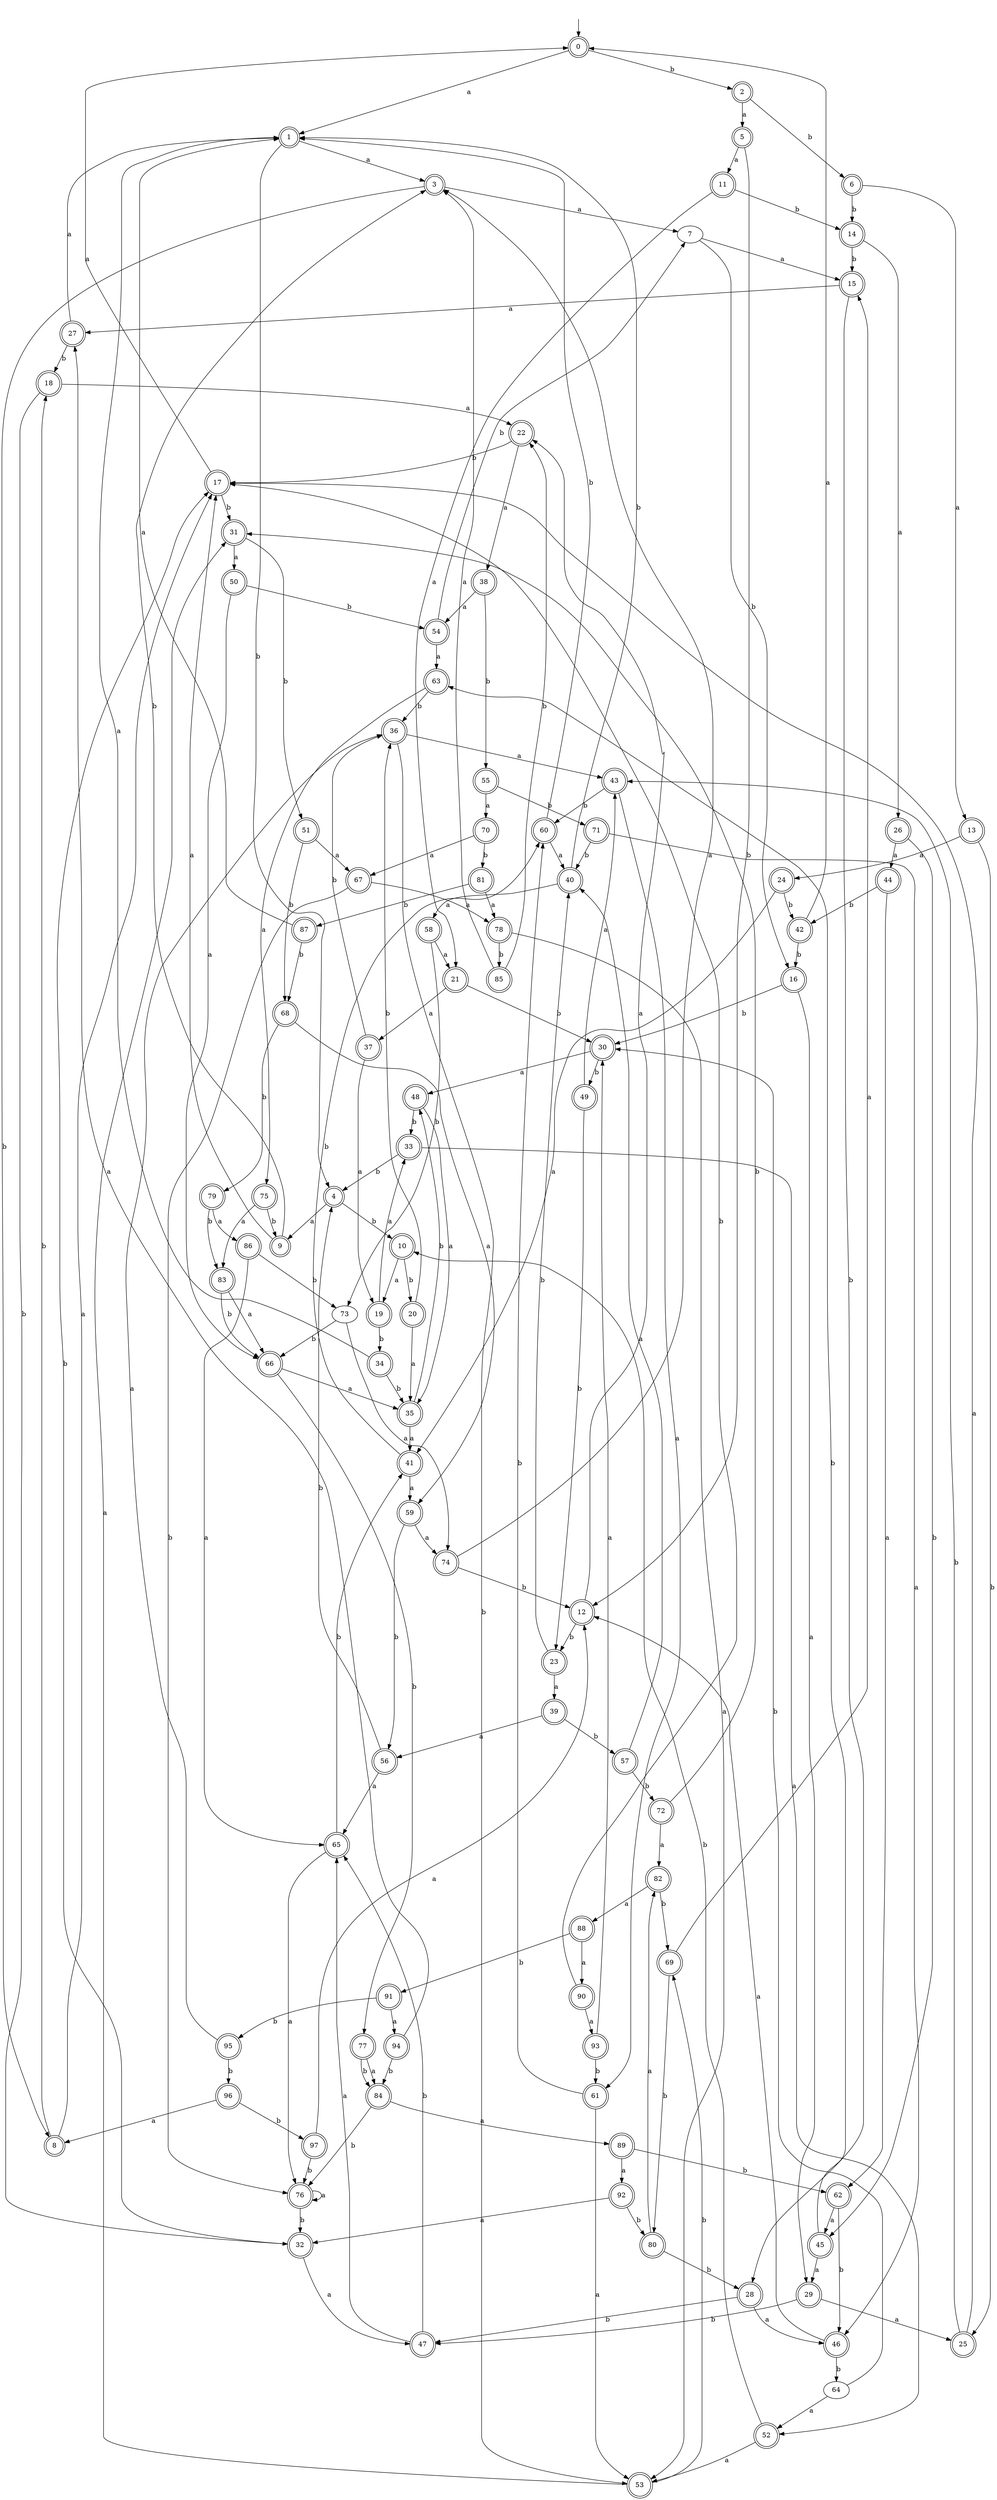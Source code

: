 digraph RandomDFA {
  __start0 [label="", shape=none];
  __start0 -> 0 [label=""];
  0 [shape=circle] [shape=doublecircle]
  0 -> 1 [label="a"]
  0 -> 2 [label="b"]
  1 [shape=doublecircle]
  1 -> 3 [label="a"]
  1 -> 4 [label="b"]
  2 [shape=doublecircle]
  2 -> 5 [label="a"]
  2 -> 6 [label="b"]
  3 [shape=doublecircle]
  3 -> 7 [label="a"]
  3 -> 8 [label="b"]
  4 [shape=doublecircle]
  4 -> 9 [label="a"]
  4 -> 10 [label="b"]
  5 [shape=doublecircle]
  5 -> 11 [label="a"]
  5 -> 12 [label="b"]
  6 [shape=doublecircle]
  6 -> 13 [label="a"]
  6 -> 14 [label="b"]
  7
  7 -> 15 [label="a"]
  7 -> 16 [label="b"]
  8 [shape=doublecircle]
  8 -> 17 [label="a"]
  8 -> 18 [label="b"]
  9 [shape=doublecircle]
  9 -> 17 [label="a"]
  9 -> 3 [label="b"]
  10 [shape=doublecircle]
  10 -> 19 [label="a"]
  10 -> 20 [label="b"]
  11 [shape=doublecircle]
  11 -> 21 [label="a"]
  11 -> 14 [label="b"]
  12 [shape=doublecircle]
  12 -> 22 [label="a"]
  12 -> 23 [label="b"]
  13 [shape=doublecircle]
  13 -> 24 [label="a"]
  13 -> 25 [label="b"]
  14 [shape=doublecircle]
  14 -> 26 [label="a"]
  14 -> 15 [label="b"]
  15 [shape=doublecircle]
  15 -> 27 [label="a"]
  15 -> 28 [label="b"]
  16 [shape=doublecircle]
  16 -> 29 [label="a"]
  16 -> 30 [label="b"]
  17 [shape=doublecircle]
  17 -> 0 [label="a"]
  17 -> 31 [label="b"]
  18 [shape=doublecircle]
  18 -> 22 [label="a"]
  18 -> 32 [label="b"]
  19 [shape=doublecircle]
  19 -> 33 [label="a"]
  19 -> 34 [label="b"]
  20 [shape=doublecircle]
  20 -> 35 [label="a"]
  20 -> 36 [label="b"]
  21 [shape=doublecircle]
  21 -> 37 [label="a"]
  21 -> 30 [label="b"]
  22 [shape=doublecircle]
  22 -> 38 [label="a"]
  22 -> 17 [label="b"]
  23 [shape=doublecircle]
  23 -> 39 [label="a"]
  23 -> 40 [label="b"]
  24 [shape=doublecircle]
  24 -> 41 [label="a"]
  24 -> 42 [label="b"]
  25 [shape=doublecircle]
  25 -> 17 [label="a"]
  25 -> 43 [label="b"]
  26 [shape=doublecircle]
  26 -> 44 [label="a"]
  26 -> 45 [label="b"]
  27 [shape=doublecircle]
  27 -> 1 [label="a"]
  27 -> 18 [label="b"]
  28 [shape=doublecircle]
  28 -> 46 [label="a"]
  28 -> 47 [label="b"]
  29 [shape=doublecircle]
  29 -> 25 [label="a"]
  29 -> 47 [label="b"]
  30 [shape=doublecircle]
  30 -> 48 [label="a"]
  30 -> 49 [label="b"]
  31 [shape=doublecircle]
  31 -> 50 [label="a"]
  31 -> 51 [label="b"]
  32 [shape=doublecircle]
  32 -> 47 [label="a"]
  32 -> 17 [label="b"]
  33 [shape=doublecircle]
  33 -> 52 [label="a"]
  33 -> 4 [label="b"]
  34 [shape=doublecircle]
  34 -> 1 [label="a"]
  34 -> 35 [label="b"]
  35 [shape=doublecircle]
  35 -> 41 [label="a"]
  35 -> 48 [label="b"]
  36 [shape=doublecircle]
  36 -> 43 [label="a"]
  36 -> 53 [label="b"]
  37 [shape=doublecircle]
  37 -> 19 [label="a"]
  37 -> 36 [label="b"]
  38 [shape=doublecircle]
  38 -> 54 [label="a"]
  38 -> 55 [label="b"]
  39 [shape=doublecircle]
  39 -> 56 [label="a"]
  39 -> 57 [label="b"]
  40 [shape=doublecircle]
  40 -> 58 [label="a"]
  40 -> 1 [label="b"]
  41 [shape=doublecircle]
  41 -> 59 [label="a"]
  41 -> 60 [label="b"]
  42 [shape=doublecircle]
  42 -> 0 [label="a"]
  42 -> 16 [label="b"]
  43 [shape=doublecircle]
  43 -> 61 [label="a"]
  43 -> 60 [label="b"]
  44 [shape=doublecircle]
  44 -> 62 [label="a"]
  44 -> 42 [label="b"]
  45 [shape=doublecircle]
  45 -> 29 [label="a"]
  45 -> 63 [label="b"]
  46 [shape=doublecircle]
  46 -> 12 [label="a"]
  46 -> 64 [label="b"]
  47 [shape=doublecircle]
  47 -> 65 [label="a"]
  47 -> 65 [label="b"]
  48 [shape=doublecircle]
  48 -> 35 [label="a"]
  48 -> 33 [label="b"]
  49 [shape=doublecircle]
  49 -> 43 [label="a"]
  49 -> 23 [label="b"]
  50 [shape=doublecircle]
  50 -> 66 [label="a"]
  50 -> 54 [label="b"]
  51 [shape=doublecircle]
  51 -> 67 [label="a"]
  51 -> 68 [label="b"]
  52 [shape=doublecircle]
  52 -> 53 [label="a"]
  52 -> 10 [label="b"]
  53 [shape=doublecircle]
  53 -> 31 [label="a"]
  53 -> 69 [label="b"]
  54 [shape=doublecircle]
  54 -> 63 [label="a"]
  54 -> 7 [label="b"]
  55 [shape=doublecircle]
  55 -> 70 [label="a"]
  55 -> 71 [label="b"]
  56 [shape=doublecircle]
  56 -> 65 [label="a"]
  56 -> 4 [label="b"]
  57 [shape=doublecircle]
  57 -> 40 [label="a"]
  57 -> 72 [label="b"]
  58 [shape=doublecircle]
  58 -> 21 [label="a"]
  58 -> 73 [label="b"]
  59 [shape=doublecircle]
  59 -> 74 [label="a"]
  59 -> 56 [label="b"]
  60 [shape=doublecircle]
  60 -> 40 [label="a"]
  60 -> 1 [label="b"]
  61 [shape=doublecircle]
  61 -> 53 [label="a"]
  61 -> 60 [label="b"]
  62 [shape=doublecircle]
  62 -> 45 [label="a"]
  62 -> 46 [label="b"]
  63 [shape=doublecircle]
  63 -> 75 [label="a"]
  63 -> 36 [label="b"]
  64
  64 -> 52 [label="a"]
  64 -> 30 [label="b"]
  65 [shape=doublecircle]
  65 -> 76 [label="a"]
  65 -> 41 [label="b"]
  66 [shape=doublecircle]
  66 -> 35 [label="a"]
  66 -> 77 [label="b"]
  67 [shape=doublecircle]
  67 -> 78 [label="a"]
  67 -> 76 [label="b"]
  68 [shape=doublecircle]
  68 -> 59 [label="a"]
  68 -> 79 [label="b"]
  69 [shape=doublecircle]
  69 -> 15 [label="a"]
  69 -> 80 [label="b"]
  70 [shape=doublecircle]
  70 -> 67 [label="a"]
  70 -> 81 [label="b"]
  71 [shape=doublecircle]
  71 -> 46 [label="a"]
  71 -> 40 [label="b"]
  72 [shape=doublecircle]
  72 -> 82 [label="a"]
  72 -> 31 [label="b"]
  73
  73 -> 74 [label="a"]
  73 -> 66 [label="b"]
  74 [shape=doublecircle]
  74 -> 3 [label="a"]
  74 -> 12 [label="b"]
  75 [shape=doublecircle]
  75 -> 83 [label="a"]
  75 -> 9 [label="b"]
  76 [shape=doublecircle]
  76 -> 76 [label="a"]
  76 -> 32 [label="b"]
  77 [shape=doublecircle]
  77 -> 84 [label="a"]
  77 -> 84 [label="b"]
  78 [shape=doublecircle]
  78 -> 53 [label="a"]
  78 -> 85 [label="b"]
  79 [shape=doublecircle]
  79 -> 86 [label="a"]
  79 -> 83 [label="b"]
  80 [shape=doublecircle]
  80 -> 82 [label="a"]
  80 -> 28 [label="b"]
  81 [shape=doublecircle]
  81 -> 78 [label="a"]
  81 -> 87 [label="b"]
  82 [shape=doublecircle]
  82 -> 88 [label="a"]
  82 -> 69 [label="b"]
  83 [shape=doublecircle]
  83 -> 66 [label="a"]
  83 -> 66 [label="b"]
  84 [shape=doublecircle]
  84 -> 89 [label="a"]
  84 -> 76 [label="b"]
  85 [shape=doublecircle]
  85 -> 3 [label="a"]
  85 -> 22 [label="b"]
  86 [shape=doublecircle]
  86 -> 65 [label="a"]
  86 -> 73 [label="b"]
  87 [shape=doublecircle]
  87 -> 1 [label="a"]
  87 -> 68 [label="b"]
  88 [shape=doublecircle]
  88 -> 90 [label="a"]
  88 -> 91 [label="b"]
  89 [shape=doublecircle]
  89 -> 92 [label="a"]
  89 -> 62 [label="b"]
  90 [shape=doublecircle]
  90 -> 93 [label="a"]
  90 -> 17 [label="b"]
  91 [shape=doublecircle]
  91 -> 94 [label="a"]
  91 -> 95 [label="b"]
  92 [shape=doublecircle]
  92 -> 32 [label="a"]
  92 -> 80 [label="b"]
  93 [shape=doublecircle]
  93 -> 30 [label="a"]
  93 -> 61 [label="b"]
  94 [shape=doublecircle]
  94 -> 27 [label="a"]
  94 -> 84 [label="b"]
  95 [shape=doublecircle]
  95 -> 36 [label="a"]
  95 -> 96 [label="b"]
  96 [shape=doublecircle]
  96 -> 8 [label="a"]
  96 -> 97 [label="b"]
  97 [shape=doublecircle]
  97 -> 12 [label="a"]
  97 -> 76 [label="b"]
}
